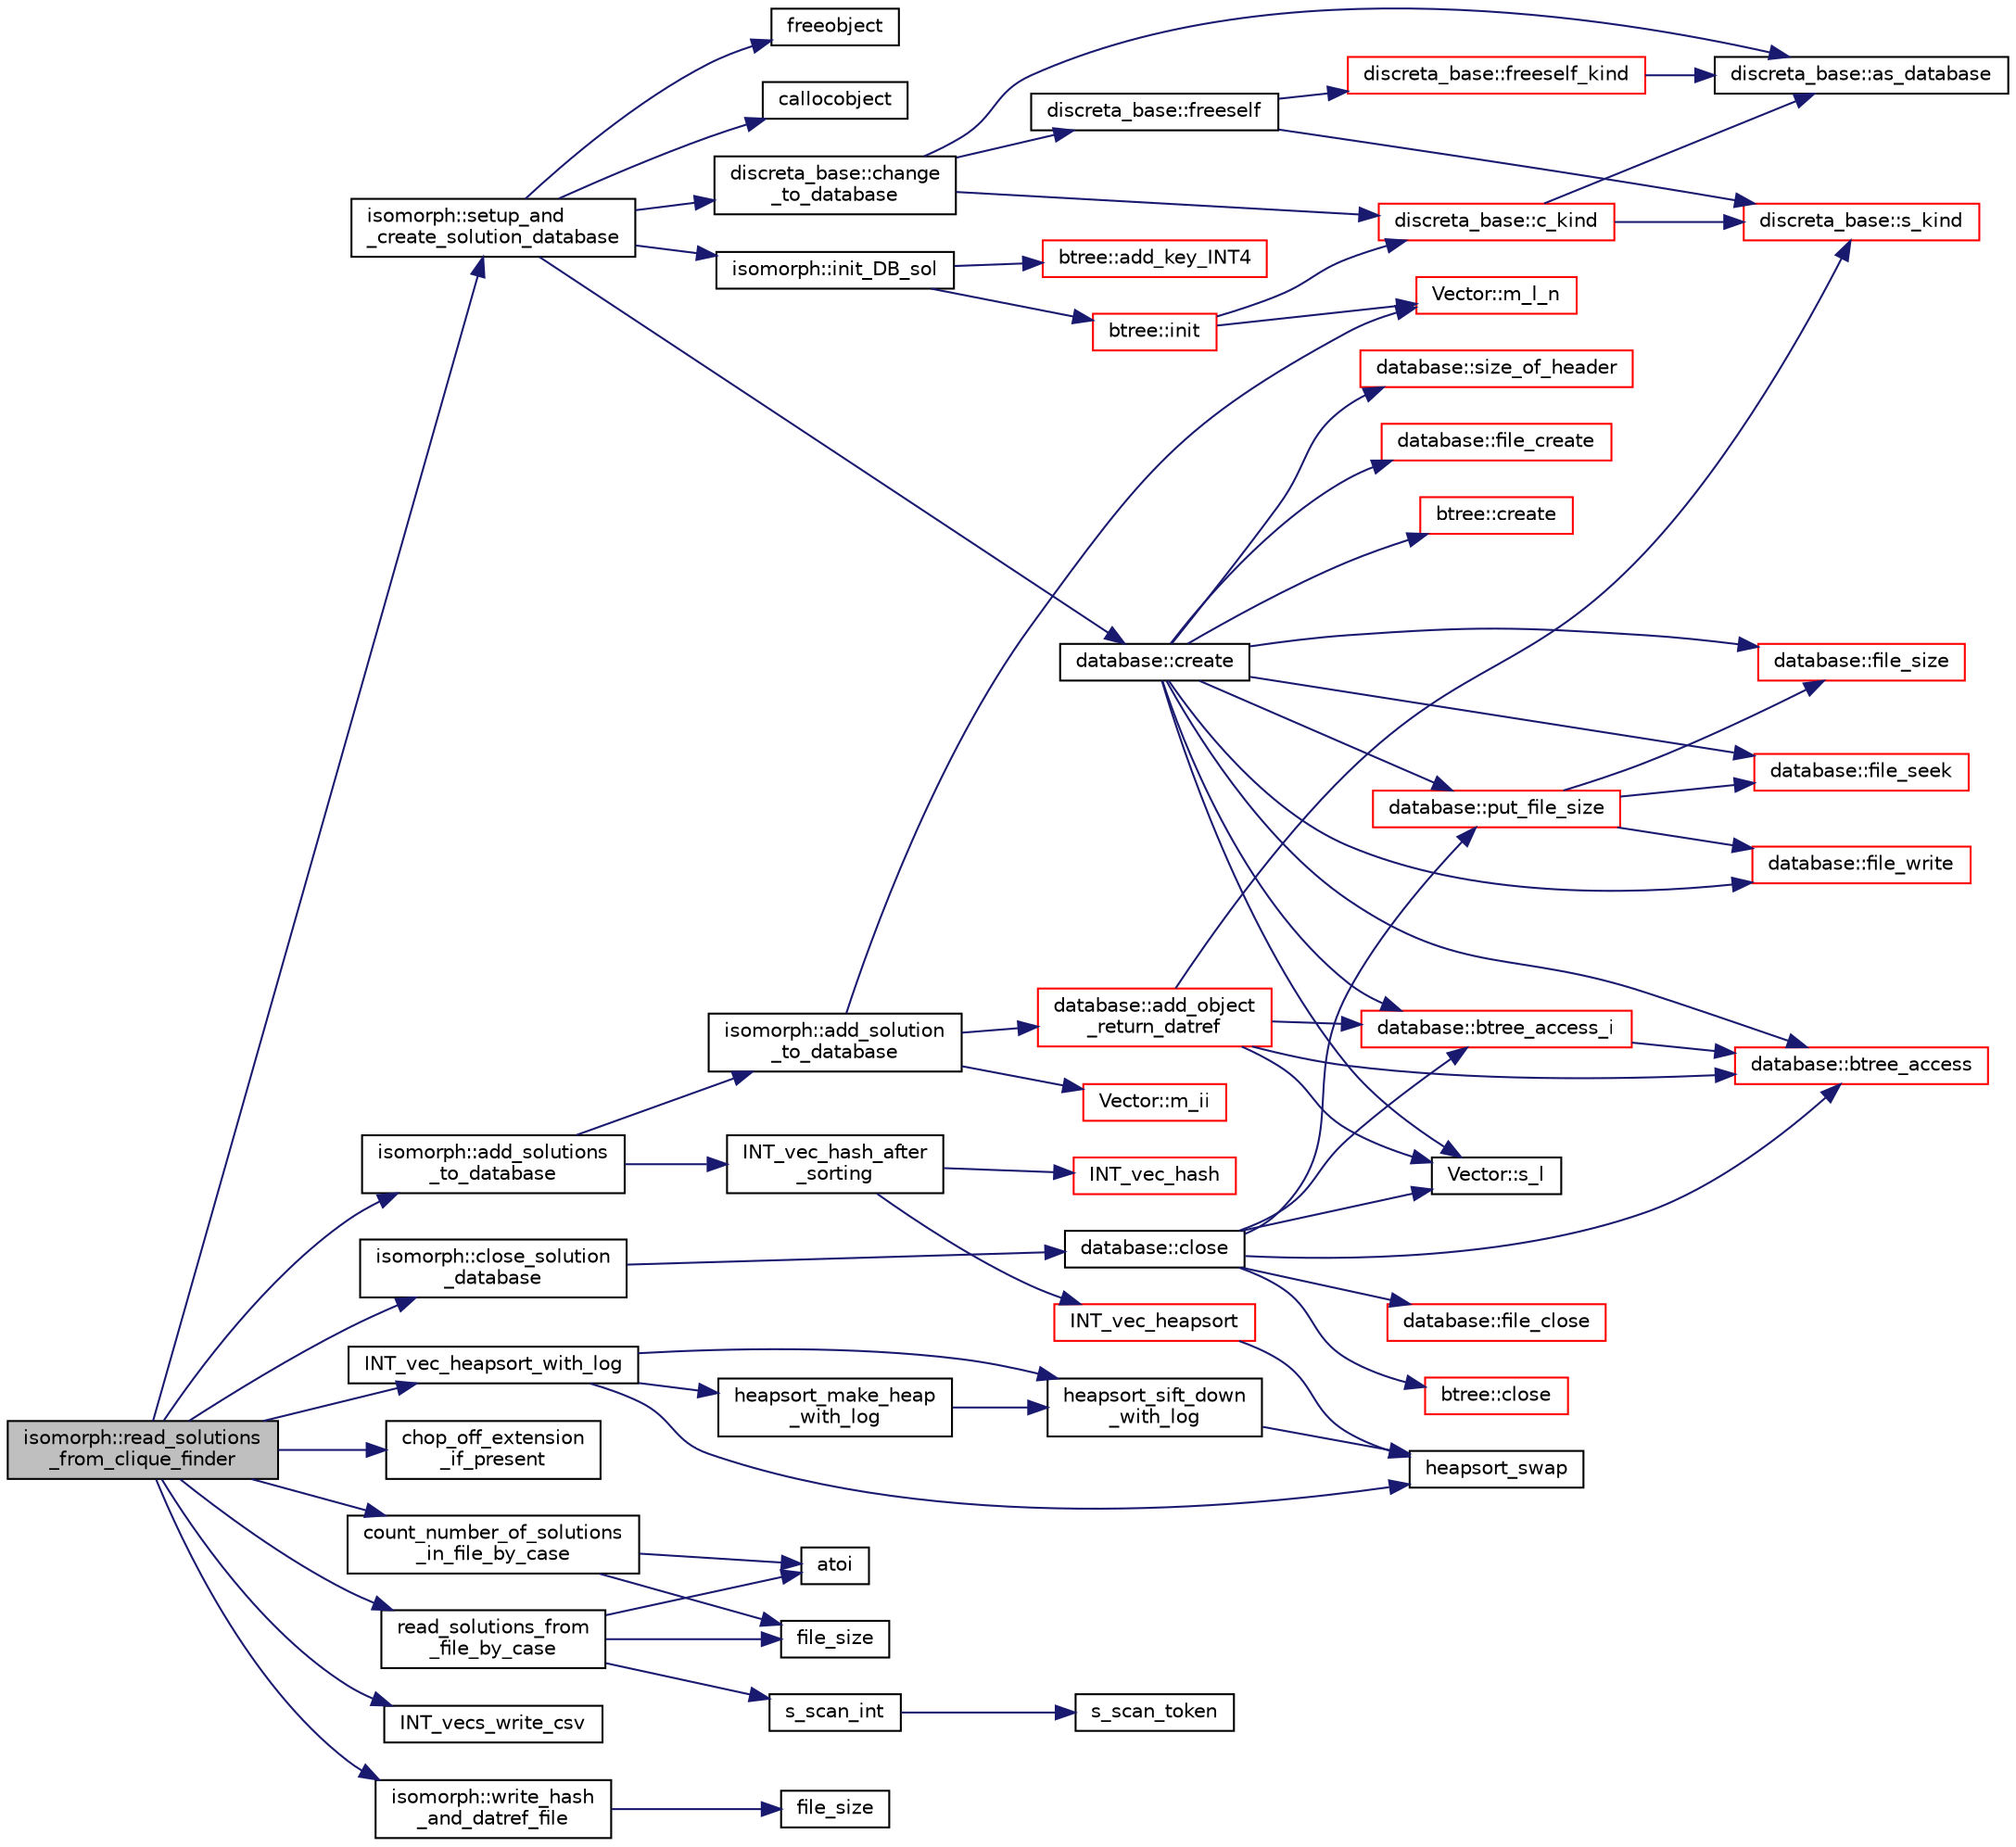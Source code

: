 digraph "isomorph::read_solutions_from_clique_finder"
{
  edge [fontname="Helvetica",fontsize="10",labelfontname="Helvetica",labelfontsize="10"];
  node [fontname="Helvetica",fontsize="10",shape=record];
  rankdir="LR";
  Node12170 [label="isomorph::read_solutions\l_from_clique_finder",height=0.2,width=0.4,color="black", fillcolor="grey75", style="filled", fontcolor="black"];
  Node12170 -> Node12171 [color="midnightblue",fontsize="10",style="solid",fontname="Helvetica"];
  Node12171 [label="isomorph::setup_and\l_create_solution_database",height=0.2,width=0.4,color="black", fillcolor="white", style="filled",URL="$d3/d5f/classisomorph.html#a810a22dfde3c43272107c743ec819b0e"];
  Node12171 -> Node12172 [color="midnightblue",fontsize="10",style="solid",fontname="Helvetica"];
  Node12172 [label="freeobject",height=0.2,width=0.4,color="black", fillcolor="white", style="filled",URL="$d9/d60/discreta_8h.html#a3bd8a0c7f8d0451709f6e310536ff2ae"];
  Node12171 -> Node12173 [color="midnightblue",fontsize="10",style="solid",fontname="Helvetica"];
  Node12173 [label="callocobject",height=0.2,width=0.4,color="black", fillcolor="white", style="filled",URL="$d9/d60/discreta_8h.html#a8bbcb8338d159223714097d10e94364d"];
  Node12171 -> Node12174 [color="midnightblue",fontsize="10",style="solid",fontname="Helvetica"];
  Node12174 [label="discreta_base::change\l_to_database",height=0.2,width=0.4,color="black", fillcolor="white", style="filled",URL="$d7/d71/classdiscreta__base.html#a9187fb1e0526e3d327b78bb19475ae40"];
  Node12174 -> Node12175 [color="midnightblue",fontsize="10",style="solid",fontname="Helvetica"];
  Node12175 [label="discreta_base::freeself",height=0.2,width=0.4,color="black", fillcolor="white", style="filled",URL="$d7/d71/classdiscreta__base.html#a9a3c9501a562293b5667c11b9174d6e5"];
  Node12175 -> Node12176 [color="midnightblue",fontsize="10",style="solid",fontname="Helvetica"];
  Node12176 [label="discreta_base::freeself_kind",height=0.2,width=0.4,color="red", fillcolor="white", style="filled",URL="$d7/d71/classdiscreta__base.html#a63a23ada2165b3838fab719ed458cec8"];
  Node12176 -> Node12215 [color="midnightblue",fontsize="10",style="solid",fontname="Helvetica"];
  Node12215 [label="discreta_base::as_database",height=0.2,width=0.4,color="black", fillcolor="white", style="filled",URL="$d7/d71/classdiscreta__base.html#ab055d39d58210a2b03ba3d33703b09a9"];
  Node12175 -> Node12178 [color="midnightblue",fontsize="10",style="solid",fontname="Helvetica"];
  Node12178 [label="discreta_base::s_kind",height=0.2,width=0.4,color="red", fillcolor="white", style="filled",URL="$d7/d71/classdiscreta__base.html#a8a830025c74adbbc3362418a7c2ba157"];
  Node12174 -> Node12223 [color="midnightblue",fontsize="10",style="solid",fontname="Helvetica"];
  Node12223 [label="discreta_base::c_kind",height=0.2,width=0.4,color="red", fillcolor="white", style="filled",URL="$d7/d71/classdiscreta__base.html#adc2ff61589c2d083688e7a43f333cb62"];
  Node12223 -> Node12215 [color="midnightblue",fontsize="10",style="solid",fontname="Helvetica"];
  Node12223 -> Node12178 [color="midnightblue",fontsize="10",style="solid",fontname="Helvetica"];
  Node12174 -> Node12215 [color="midnightblue",fontsize="10",style="solid",fontname="Helvetica"];
  Node12171 -> Node12246 [color="midnightblue",fontsize="10",style="solid",fontname="Helvetica"];
  Node12246 [label="isomorph::init_DB_sol",height=0.2,width=0.4,color="black", fillcolor="white", style="filled",URL="$d3/d5f/classisomorph.html#afd8d8a546fa9a7bc6f211b216e291039"];
  Node12246 -> Node12247 [color="midnightblue",fontsize="10",style="solid",fontname="Helvetica"];
  Node12247 [label="btree::init",height=0.2,width=0.4,color="red", fillcolor="white", style="filled",URL="$dd/db0/classbtree.html#a3c88706e9886f1f9bc142b511aeab642"];
  Node12247 -> Node12248 [color="midnightblue",fontsize="10",style="solid",fontname="Helvetica"];
  Node12248 [label="Vector::m_l_n",height=0.2,width=0.4,color="red", fillcolor="white", style="filled",URL="$d5/db2/class_vector.html#a5c7c126e6266ecdc832c5ce5bc1cca2f"];
  Node12247 -> Node12223 [color="midnightblue",fontsize="10",style="solid",fontname="Helvetica"];
  Node12246 -> Node12269 [color="midnightblue",fontsize="10",style="solid",fontname="Helvetica"];
  Node12269 [label="btree::add_key_INT4",height=0.2,width=0.4,color="red", fillcolor="white", style="filled",URL="$dd/db0/classbtree.html#a4c42710e5f8cb4e3991d591fe2ae6f42"];
  Node12171 -> Node12284 [color="midnightblue",fontsize="10",style="solid",fontname="Helvetica"];
  Node12284 [label="database::create",height=0.2,width=0.4,color="black", fillcolor="white", style="filled",URL="$db/d72/classdatabase.html#a41d486156468426370c803bea3976cf1"];
  Node12284 -> Node12285 [color="midnightblue",fontsize="10",style="solid",fontname="Helvetica"];
  Node12285 [label="database::size_of_header",height=0.2,width=0.4,color="red", fillcolor="white", style="filled",URL="$db/d72/classdatabase.html#a06a4fb255387e8bac32d98d365a90019"];
  Node12284 -> Node12287 [color="midnightblue",fontsize="10",style="solid",fontname="Helvetica"];
  Node12287 [label="database::file_create",height=0.2,width=0.4,color="red", fillcolor="white", style="filled",URL="$db/d72/classdatabase.html#afffc9413d00af2e69d9852773a2eb344"];
  Node12284 -> Node12293 [color="midnightblue",fontsize="10",style="solid",fontname="Helvetica"];
  Node12293 [label="database::file_size",height=0.2,width=0.4,color="red", fillcolor="white", style="filled",URL="$db/d72/classdatabase.html#a8547ac1fa93cdcd8ec464cac1ec24c5d"];
  Node12284 -> Node12294 [color="midnightblue",fontsize="10",style="solid",fontname="Helvetica"];
  Node12294 [label="database::file_seek",height=0.2,width=0.4,color="red", fillcolor="white", style="filled",URL="$db/d72/classdatabase.html#a67ff377651f4ac089241ebff60e17ed6"];
  Node12284 -> Node12295 [color="midnightblue",fontsize="10",style="solid",fontname="Helvetica"];
  Node12295 [label="database::file_write",height=0.2,width=0.4,color="red", fillcolor="white", style="filled",URL="$db/d72/classdatabase.html#a42d32ba51ad8ccd2a0adfd1a147f6230"];
  Node12284 -> Node12296 [color="midnightblue",fontsize="10",style="solid",fontname="Helvetica"];
  Node12296 [label="database::put_file_size",height=0.2,width=0.4,color="red", fillcolor="white", style="filled",URL="$db/d72/classdatabase.html#a3490df2b9feac3d2cfab8a5d00033ab4"];
  Node12296 -> Node12294 [color="midnightblue",fontsize="10",style="solid",fontname="Helvetica"];
  Node12296 -> Node12293 [color="midnightblue",fontsize="10",style="solid",fontname="Helvetica"];
  Node12296 -> Node12295 [color="midnightblue",fontsize="10",style="solid",fontname="Helvetica"];
  Node12284 -> Node12298 [color="midnightblue",fontsize="10",style="solid",fontname="Helvetica"];
  Node12298 [label="database::btree_access",height=0.2,width=0.4,color="red", fillcolor="white", style="filled",URL="$db/d72/classdatabase.html#a30109ba5488b06111439f887fc1ac499"];
  Node12284 -> Node12280 [color="midnightblue",fontsize="10",style="solid",fontname="Helvetica"];
  Node12280 [label="Vector::s_l",height=0.2,width=0.4,color="black", fillcolor="white", style="filled",URL="$d5/db2/class_vector.html#ad2dc082288f858d22a528832289e0704"];
  Node12284 -> Node12299 [color="midnightblue",fontsize="10",style="solid",fontname="Helvetica"];
  Node12299 [label="database::btree_access_i",height=0.2,width=0.4,color="red", fillcolor="white", style="filled",URL="$db/d72/classdatabase.html#a215047d1b32b8bd54f91a7bdca168eee"];
  Node12299 -> Node12298 [color="midnightblue",fontsize="10",style="solid",fontname="Helvetica"];
  Node12284 -> Node12300 [color="midnightblue",fontsize="10",style="solid",fontname="Helvetica"];
  Node12300 [label="btree::create",height=0.2,width=0.4,color="red", fillcolor="white", style="filled",URL="$dd/db0/classbtree.html#ae46050f7dc1057d21cddcd6b2e3496d9"];
  Node12170 -> Node12308 [color="midnightblue",fontsize="10",style="solid",fontname="Helvetica"];
  Node12308 [label="chop_off_extension\l_if_present",height=0.2,width=0.4,color="black", fillcolor="white", style="filled",URL="$df/dbf/sajeeb_8_c.html#a9ca43842b56cb96c492a4b2d285a6864"];
  Node12170 -> Node12309 [color="midnightblue",fontsize="10",style="solid",fontname="Helvetica"];
  Node12309 [label="count_number_of_solutions\l_in_file_by_case",height=0.2,width=0.4,color="black", fillcolor="white", style="filled",URL="$d5/db4/io__and__os_8h.html#a551b74b17bbcfb45bfcf847820f87304"];
  Node12309 -> Node12310 [color="midnightblue",fontsize="10",style="solid",fontname="Helvetica"];
  Node12310 [label="file_size",height=0.2,width=0.4,color="black", fillcolor="white", style="filled",URL="$d4/d74/util_8_c.html#a5c37cf5785204b6e9adf647dc14d0e50"];
  Node12309 -> Node12311 [color="midnightblue",fontsize="10",style="solid",fontname="Helvetica"];
  Node12311 [label="atoi",height=0.2,width=0.4,color="black", fillcolor="white", style="filled",URL="$d9/d60/discreta_8h.html#ad0ac71cbcb495289e474437d6b7d7fac"];
  Node12170 -> Node12312 [color="midnightblue",fontsize="10",style="solid",fontname="Helvetica"];
  Node12312 [label="INT_vecs_write_csv",height=0.2,width=0.4,color="black", fillcolor="white", style="filled",URL="$d5/db4/io__and__os_8h.html#a4e96bdc24515bb55dbb06a54a9a53c7b"];
  Node12170 -> Node12313 [color="midnightblue",fontsize="10",style="solid",fontname="Helvetica"];
  Node12313 [label="read_solutions_from\l_file_by_case",height=0.2,width=0.4,color="black", fillcolor="white", style="filled",URL="$d5/db4/io__and__os_8h.html#a0e4fdb84a9ae414bce77585fc34ace1f"];
  Node12313 -> Node12310 [color="midnightblue",fontsize="10",style="solid",fontname="Helvetica"];
  Node12313 -> Node12311 [color="midnightblue",fontsize="10",style="solid",fontname="Helvetica"];
  Node12313 -> Node12314 [color="midnightblue",fontsize="10",style="solid",fontname="Helvetica"];
  Node12314 [label="s_scan_int",height=0.2,width=0.4,color="black", fillcolor="white", style="filled",URL="$d4/d74/util_8_c.html#ab43cab8ae063700a2fc82113b69eea5f"];
  Node12314 -> Node12315 [color="midnightblue",fontsize="10",style="solid",fontname="Helvetica"];
  Node12315 [label="s_scan_token",height=0.2,width=0.4,color="black", fillcolor="white", style="filled",URL="$d4/d74/util_8_c.html#a8d1a4ad92d09138f7a1a7e389469ed45"];
  Node12170 -> Node12316 [color="midnightblue",fontsize="10",style="solid",fontname="Helvetica"];
  Node12316 [label="isomorph::add_solutions\l_to_database",height=0.2,width=0.4,color="black", fillcolor="white", style="filled",URL="$d3/d5f/classisomorph.html#afe502608a65808a0daf63ac05c860e62"];
  Node12316 -> Node12317 [color="midnightblue",fontsize="10",style="solid",fontname="Helvetica"];
  Node12317 [label="INT_vec_hash_after\l_sorting",height=0.2,width=0.4,color="black", fillcolor="white", style="filled",URL="$d5/db4/io__and__os_8h.html#aeafeac33912863498dad1e3c222d54b7"];
  Node12317 -> Node12318 [color="midnightblue",fontsize="10",style="solid",fontname="Helvetica"];
  Node12318 [label="INT_vec_heapsort",height=0.2,width=0.4,color="red", fillcolor="white", style="filled",URL="$d5/de2/foundations_2data__structures_2data__structures_8h.html#a3590ad9987f801fbfc94634300182f39"];
  Node12318 -> Node12321 [color="midnightblue",fontsize="10",style="solid",fontname="Helvetica"];
  Node12321 [label="heapsort_swap",height=0.2,width=0.4,color="black", fillcolor="white", style="filled",URL="$d4/dd7/sorting_8_c.html#a8f048362e6065297b19b6975bcbbfcc6"];
  Node12317 -> Node12322 [color="midnightblue",fontsize="10",style="solid",fontname="Helvetica"];
  Node12322 [label="INT_vec_hash",height=0.2,width=0.4,color="red", fillcolor="white", style="filled",URL="$d4/d74/util_8_c.html#a2c14b1034b07b03b4df943066edeb99f"];
  Node12316 -> Node12324 [color="midnightblue",fontsize="10",style="solid",fontname="Helvetica"];
  Node12324 [label="isomorph::add_solution\l_to_database",height=0.2,width=0.4,color="black", fillcolor="white", style="filled",URL="$d3/d5f/classisomorph.html#a18fee606dcd59d50cee898770d01dbc8"];
  Node12324 -> Node12248 [color="midnightblue",fontsize="10",style="solid",fontname="Helvetica"];
  Node12324 -> Node12325 [color="midnightblue",fontsize="10",style="solid",fontname="Helvetica"];
  Node12325 [label="Vector::m_ii",height=0.2,width=0.4,color="red", fillcolor="white", style="filled",URL="$d5/db2/class_vector.html#aa6a97eabb43f192a47947f4f6acbb04d"];
  Node12324 -> Node12326 [color="midnightblue",fontsize="10",style="solid",fontname="Helvetica"];
  Node12326 [label="database::add_object\l_return_datref",height=0.2,width=0.4,color="red", fillcolor="white", style="filled",URL="$db/d72/classdatabase.html#a6b0c2e6ebb9938c57ce826647ed1ad40"];
  Node12326 -> Node12178 [color="midnightblue",fontsize="10",style="solid",fontname="Helvetica"];
  Node12326 -> Node12298 [color="midnightblue",fontsize="10",style="solid",fontname="Helvetica"];
  Node12326 -> Node12280 [color="midnightblue",fontsize="10",style="solid",fontname="Helvetica"];
  Node12326 -> Node12299 [color="midnightblue",fontsize="10",style="solid",fontname="Helvetica"];
  Node12170 -> Node12362 [color="midnightblue",fontsize="10",style="solid",fontname="Helvetica"];
  Node12362 [label="isomorph::write_hash\l_and_datref_file",height=0.2,width=0.4,color="black", fillcolor="white", style="filled",URL="$d3/d5f/classisomorph.html#ad4807ab9c5da6368407eb33e1767c6dd"];
  Node12362 -> Node12363 [color="midnightblue",fontsize="10",style="solid",fontname="Helvetica"];
  Node12363 [label="file_size",height=0.2,width=0.4,color="black", fillcolor="white", style="filled",URL="$df/dbf/sajeeb_8_c.html#a5c37cf5785204b6e9adf647dc14d0e50"];
  Node12170 -> Node12364 [color="midnightblue",fontsize="10",style="solid",fontname="Helvetica"];
  Node12364 [label="INT_vec_heapsort_with_log",height=0.2,width=0.4,color="black", fillcolor="white", style="filled",URL="$d5/de2/foundations_2data__structures_2data__structures_8h.html#a9d838c341cd204ed79499960a8ed393d"];
  Node12364 -> Node12365 [color="midnightblue",fontsize="10",style="solid",fontname="Helvetica"];
  Node12365 [label="heapsort_make_heap\l_with_log",height=0.2,width=0.4,color="black", fillcolor="white", style="filled",URL="$d4/dd7/sorting_8_c.html#a100d0747647500480fe5dc76ff98cee5"];
  Node12365 -> Node12366 [color="midnightblue",fontsize="10",style="solid",fontname="Helvetica"];
  Node12366 [label="heapsort_sift_down\l_with_log",height=0.2,width=0.4,color="black", fillcolor="white", style="filled",URL="$d4/dd7/sorting_8_c.html#ac7af225fae479a93d6957f79734ba2a6"];
  Node12366 -> Node12321 [color="midnightblue",fontsize="10",style="solid",fontname="Helvetica"];
  Node12364 -> Node12321 [color="midnightblue",fontsize="10",style="solid",fontname="Helvetica"];
  Node12364 -> Node12366 [color="midnightblue",fontsize="10",style="solid",fontname="Helvetica"];
  Node12170 -> Node12367 [color="midnightblue",fontsize="10",style="solid",fontname="Helvetica"];
  Node12367 [label="isomorph::close_solution\l_database",height=0.2,width=0.4,color="black", fillcolor="white", style="filled",URL="$d3/d5f/classisomorph.html#a4219716e51f60288361e06dd0e91810b"];
  Node12367 -> Node12368 [color="midnightblue",fontsize="10",style="solid",fontname="Helvetica"];
  Node12368 [label="database::close",height=0.2,width=0.4,color="black", fillcolor="white", style="filled",URL="$db/d72/classdatabase.html#acdc74d15f711cab1c165989723d45caf"];
  Node12368 -> Node12296 [color="midnightblue",fontsize="10",style="solid",fontname="Helvetica"];
  Node12368 -> Node12369 [color="midnightblue",fontsize="10",style="solid",fontname="Helvetica"];
  Node12369 [label="database::file_close",height=0.2,width=0.4,color="red", fillcolor="white", style="filled",URL="$db/d72/classdatabase.html#a2c40bcffaf69fb166b6ac1bafee50baf"];
  Node12368 -> Node12298 [color="midnightblue",fontsize="10",style="solid",fontname="Helvetica"];
  Node12368 -> Node12280 [color="midnightblue",fontsize="10",style="solid",fontname="Helvetica"];
  Node12368 -> Node12299 [color="midnightblue",fontsize="10",style="solid",fontname="Helvetica"];
  Node12368 -> Node12370 [color="midnightblue",fontsize="10",style="solid",fontname="Helvetica"];
  Node12370 [label="btree::close",height=0.2,width=0.4,color="red", fillcolor="white", style="filled",URL="$dd/db0/classbtree.html#acdd59b8696e09dc1c76356902fb35cbd"];
}
